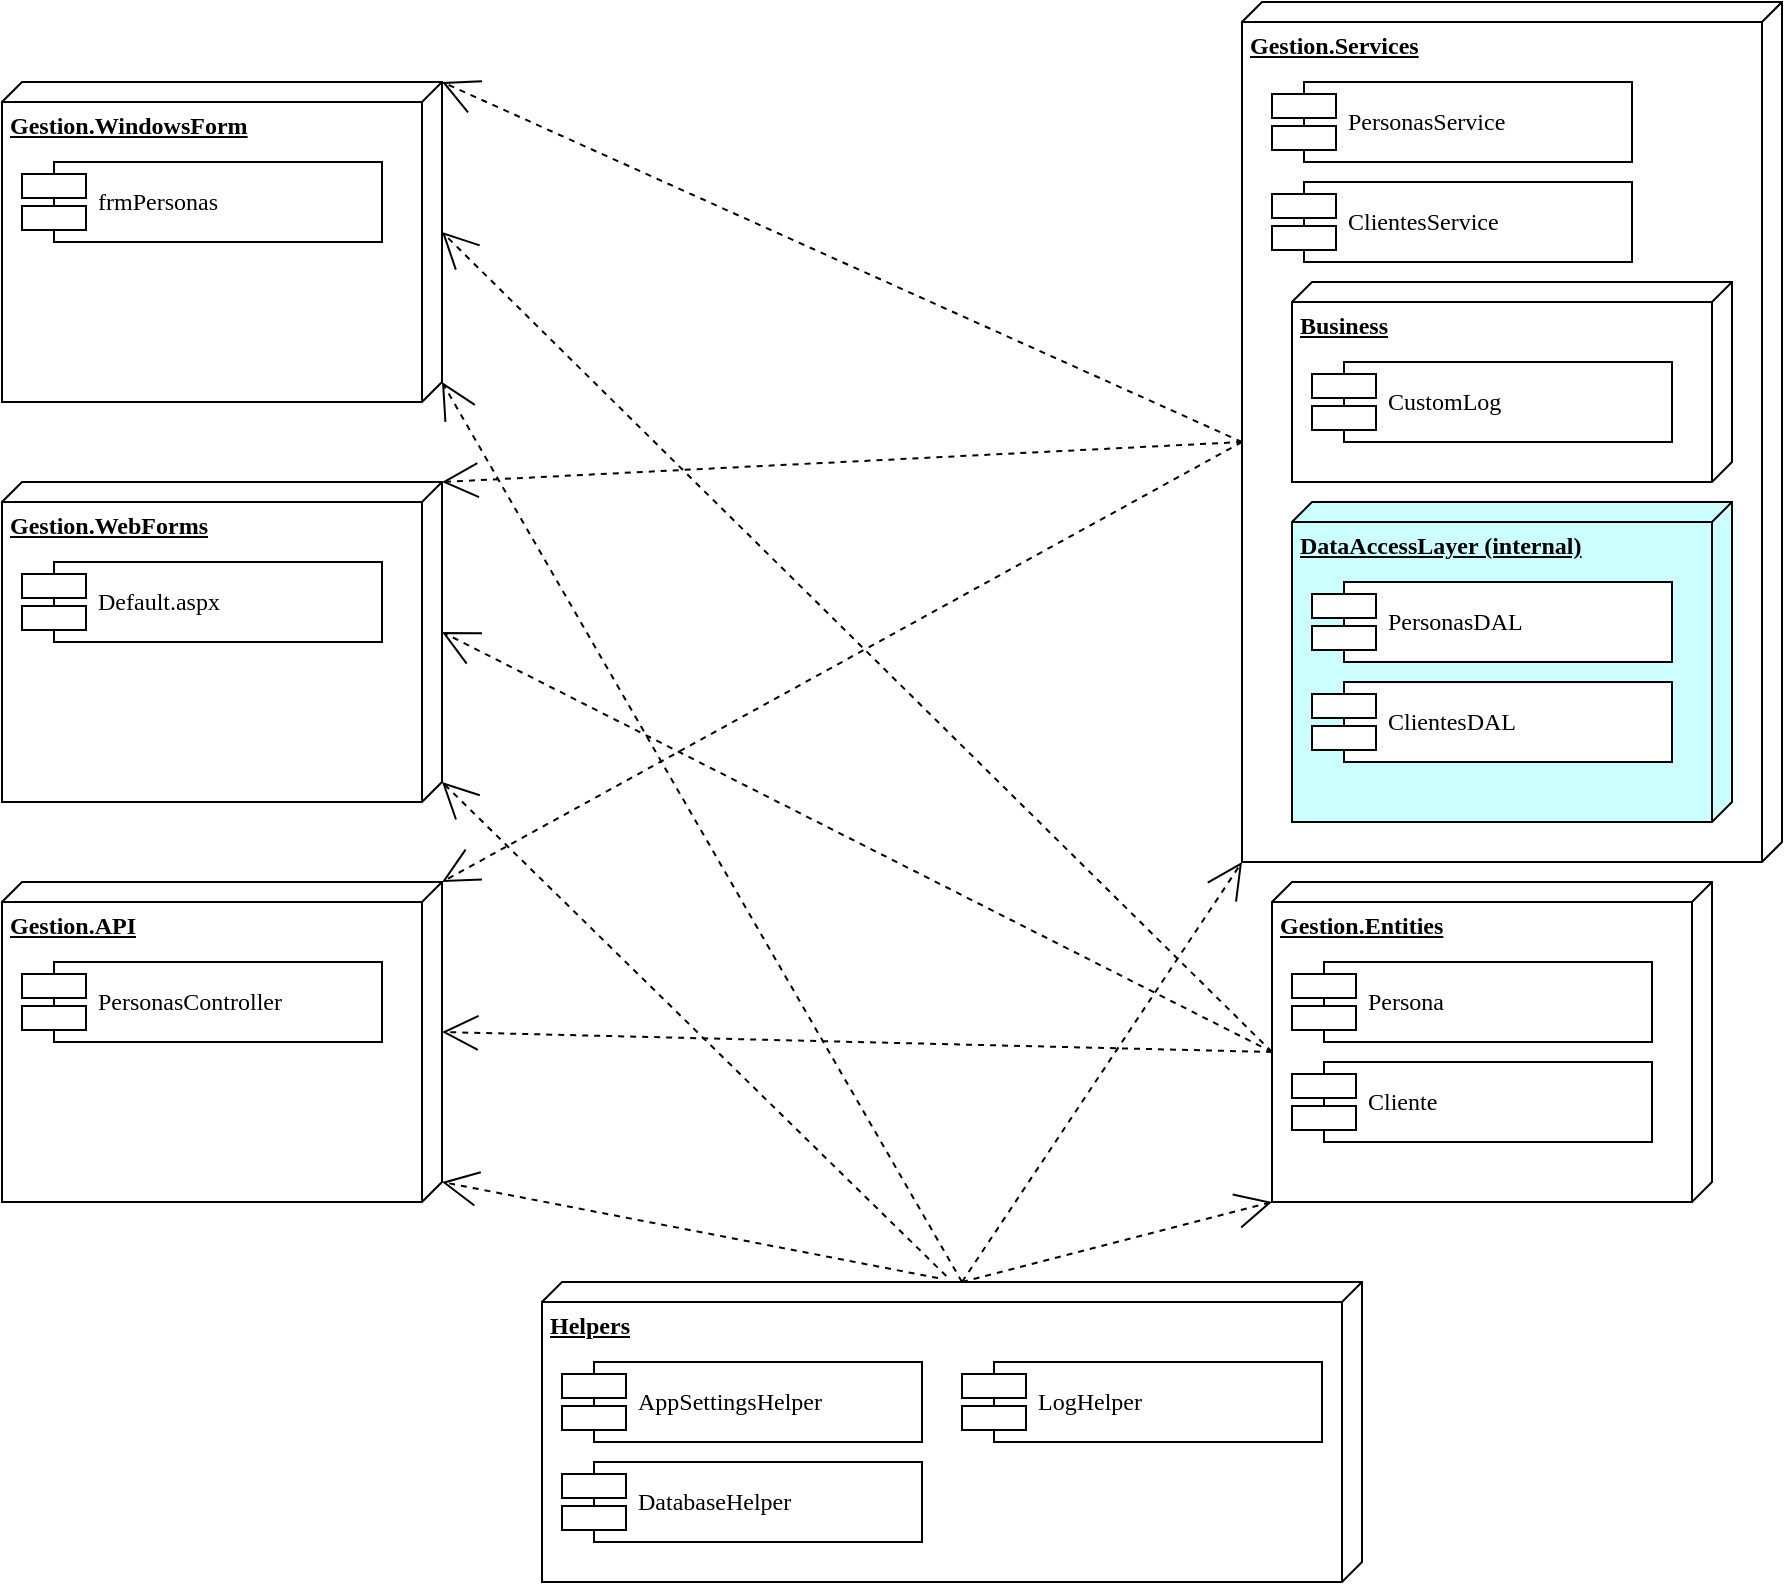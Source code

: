 <mxfile version="10.8.2" type="device"><diagram name="Page-1" id="5f0bae14-7c28-e335-631c-24af17079c00"><mxGraphModel dx="1394" dy="725" grid="1" gridSize="10" guides="1" tooltips="1" connect="1" arrows="1" fold="1" page="1" pageScale="1" pageWidth="1100" pageHeight="850" background="#ffffff" math="0" shadow="0"><root><mxCell id="0"/><mxCell id="1" parent="0"/><mxCell id="phQj2CgvGFaqlO2GGsrY-10" style="edgeStyle=none;rounded=0;html=1;dashed=1;labelBackgroundColor=none;startArrow=none;startFill=0;startSize=8;endArrow=open;endFill=0;endSize=16;fontFamily=Verdana;fontSize=12;entryX=0;entryY=0;entryDx=150;entryDy=0;entryPerimeter=0;exitX=-0.013;exitY=0.517;exitDx=0;exitDy=0;exitPerimeter=0;" edge="1" parent="1" source="39150e848f15840c-2" target="phQj2CgvGFaqlO2GGsrY-44"><mxGeometry relative="1" as="geometry"><mxPoint x="440.143" y="427.5" as="sourcePoint"/><mxPoint x="498" y="292.5" as="targetPoint"/></mxGeometry></mxCell><mxCell id="phQj2CgvGFaqlO2GGsrY-67" value="" style="group" vertex="1" connectable="0" parent="1"><mxGeometry x="755" y="480" width="220" height="160" as="geometry"/></mxCell><mxCell id="phQj2CgvGFaqlO2GGsrY-57" value="&lt;b&gt;Gestion.Entities&lt;/b&gt;&lt;br&gt;" style="verticalAlign=top;align=left;spacingTop=8;spacingLeft=2;spacingRight=12;shape=cube;size=10;direction=south;fontStyle=4;html=1;rounded=0;shadow=0;comic=0;labelBackgroundColor=none;strokeColor=#000000;strokeWidth=1;fillColor=#ffffff;fontFamily=Verdana;fontSize=12;fontColor=#000000;" vertex="1" parent="phQj2CgvGFaqlO2GGsrY-67"><mxGeometry width="220" height="160" as="geometry"/></mxCell><mxCell id="phQj2CgvGFaqlO2GGsrY-58" value="Cliente" style="shape=component;align=left;spacingLeft=36;rounded=0;shadow=0;comic=0;labelBackgroundColor=none;strokeColor=#000000;strokeWidth=1;fillColor=#ffffff;fontFamily=Verdana;fontSize=12;fontColor=#000000;html=1;" vertex="1" parent="phQj2CgvGFaqlO2GGsrY-67"><mxGeometry x="10" y="90" width="180" height="40" as="geometry"/></mxCell><mxCell id="phQj2CgvGFaqlO2GGsrY-59" value="Persona" style="shape=component;align=left;spacingLeft=36;rounded=0;shadow=0;comic=0;labelBackgroundColor=none;strokeColor=#000000;strokeWidth=1;fillColor=#ffffff;fontFamily=Verdana;fontSize=12;fontColor=#000000;html=1;" vertex="1" parent="phQj2CgvGFaqlO2GGsrY-67"><mxGeometry x="10" y="40" width="180" height="40" as="geometry"/></mxCell><mxCell id="phQj2CgvGFaqlO2GGsrY-68" value="" style="group" vertex="1" connectable="0" parent="1"><mxGeometry x="120" y="480" width="220" height="160" as="geometry"/></mxCell><mxCell id="phQj2CgvGFaqlO2GGsrY-44" value="&lt;b&gt;Gestion.API&lt;/b&gt;&lt;br&gt;" style="verticalAlign=top;align=left;spacingTop=8;spacingLeft=2;spacingRight=12;shape=cube;size=10;direction=south;fontStyle=4;html=1;rounded=0;shadow=0;comic=0;labelBackgroundColor=none;strokeColor=#000000;strokeWidth=1;fillColor=#ffffff;fontFamily=Verdana;fontSize=12;fontColor=#000000;" vertex="1" parent="phQj2CgvGFaqlO2GGsrY-68"><mxGeometry width="220" height="160" as="geometry"/></mxCell><mxCell id="phQj2CgvGFaqlO2GGsrY-45" value="PersonasController" style="shape=component;align=left;spacingLeft=36;rounded=0;shadow=0;comic=0;labelBackgroundColor=none;strokeColor=#000000;strokeWidth=1;fillColor=#ffffff;fontFamily=Verdana;fontSize=12;fontColor=#000000;html=1;" vertex="1" parent="phQj2CgvGFaqlO2GGsrY-68"><mxGeometry x="10" y="40" width="180" height="40" as="geometry"/></mxCell><mxCell id="phQj2CgvGFaqlO2GGsrY-69" value="" style="group" vertex="1" connectable="0" parent="1"><mxGeometry x="120" y="280" width="220" height="160" as="geometry"/></mxCell><mxCell id="phQj2CgvGFaqlO2GGsrY-41" value="&lt;b&gt;Gestion.WebForms&lt;/b&gt;&lt;br&gt;" style="verticalAlign=top;align=left;spacingTop=8;spacingLeft=2;spacingRight=12;shape=cube;size=10;direction=south;fontStyle=4;html=1;rounded=0;shadow=0;comic=0;labelBackgroundColor=none;strokeColor=#000000;strokeWidth=1;fillColor=#ffffff;fontFamily=Verdana;fontSize=12;fontColor=#000000;" vertex="1" parent="phQj2CgvGFaqlO2GGsrY-69"><mxGeometry width="220" height="160" as="geometry"/></mxCell><mxCell id="phQj2CgvGFaqlO2GGsrY-42" value="Default.aspx" style="shape=component;align=left;spacingLeft=36;rounded=0;shadow=0;comic=0;labelBackgroundColor=none;strokeColor=#000000;strokeWidth=1;fillColor=#ffffff;fontFamily=Verdana;fontSize=12;fontColor=#000000;html=1;" vertex="1" parent="phQj2CgvGFaqlO2GGsrY-69"><mxGeometry x="10" y="40" width="180" height="40" as="geometry"/></mxCell><mxCell id="phQj2CgvGFaqlO2GGsrY-70" value="" style="group" vertex="1" connectable="0" parent="1"><mxGeometry x="120" y="80" width="220" height="160" as="geometry"/></mxCell><mxCell id="39150e848f15840c-1" value="&lt;b&gt;Gestion.WindowsForm&lt;/b&gt;" style="verticalAlign=top;align=left;spacingTop=8;spacingLeft=2;spacingRight=12;shape=cube;size=10;direction=south;fontStyle=4;html=1;rounded=0;shadow=0;comic=0;labelBackgroundColor=none;strokeColor=#000000;strokeWidth=1;fillColor=#ffffff;fontFamily=Verdana;fontSize=12;fontColor=#000000;" parent="phQj2CgvGFaqlO2GGsrY-70" vertex="1"><mxGeometry width="220" height="160" as="geometry"/></mxCell><mxCell id="phQj2CgvGFaqlO2GGsrY-38" value="frmPersonas" style="shape=component;align=left;spacingLeft=36;rounded=0;shadow=0;comic=0;labelBackgroundColor=none;strokeColor=#000000;strokeWidth=1;fillColor=#ffffff;fontFamily=Verdana;fontSize=12;fontColor=#000000;html=1;" vertex="1" parent="phQj2CgvGFaqlO2GGsrY-70"><mxGeometry x="10" y="40" width="180" height="40" as="geometry"/></mxCell><mxCell id="phQj2CgvGFaqlO2GGsrY-81" value="" style="group" vertex="1" connectable="0" parent="1"><mxGeometry x="740" y="40" width="270" height="430" as="geometry"/></mxCell><mxCell id="phQj2CgvGFaqlO2GGsrY-19" value="&lt;b&gt;Gestion.Services&lt;br&gt;&lt;/b&gt;" style="verticalAlign=top;align=left;spacingTop=8;spacingLeft=2;spacingRight=12;shape=cube;size=10;direction=south;fontStyle=4;html=1;rounded=0;shadow=0;comic=0;labelBackgroundColor=none;strokeColor=#000000;strokeWidth=1;fillColor=#ffffff;fontFamily=Verdana;fontSize=12;fontColor=#000000;" vertex="1" parent="phQj2CgvGFaqlO2GGsrY-81"><mxGeometry width="270" height="430" as="geometry"/></mxCell><mxCell id="phQj2CgvGFaqlO2GGsrY-80" value="" style="group" vertex="1" connectable="0" parent="phQj2CgvGFaqlO2GGsrY-81"><mxGeometry x="15" y="40" width="230" height="370" as="geometry"/></mxCell><mxCell id="phQj2CgvGFaqlO2GGsrY-20" value="PersonasService&lt;br&gt;" style="shape=component;align=left;spacingLeft=36;rounded=0;shadow=0;comic=0;labelBackgroundColor=none;strokeColor=#000000;strokeWidth=1;fillColor=#ffffff;fontFamily=Verdana;fontSize=12;fontColor=#000000;html=1;" vertex="1" parent="phQj2CgvGFaqlO2GGsrY-80"><mxGeometry width="180" height="40" as="geometry"/></mxCell><mxCell id="phQj2CgvGFaqlO2GGsrY-72" value="" style="group" vertex="1" connectable="0" parent="phQj2CgvGFaqlO2GGsrY-80"><mxGeometry x="10" y="210" width="220" height="160" as="geometry"/></mxCell><mxCell id="phQj2CgvGFaqlO2GGsrY-62" value="&lt;b&gt;DataAccessLayer (internal)&lt;/b&gt;&lt;br&gt;" style="verticalAlign=top;align=left;spacingTop=8;spacingLeft=2;spacingRight=12;shape=cube;size=10;direction=south;fontStyle=4;html=1;rounded=0;shadow=0;comic=0;labelBackgroundColor=none;strokeColor=#000000;strokeWidth=1;fillColor=#CCFFFF;fontFamily=Verdana;fontSize=12;fontColor=#000000;" vertex="1" parent="phQj2CgvGFaqlO2GGsrY-72"><mxGeometry width="220" height="160" as="geometry"/></mxCell><mxCell id="phQj2CgvGFaqlO2GGsrY-63" value="ClientesDAL" style="shape=component;align=left;spacingLeft=36;rounded=0;shadow=0;comic=0;labelBackgroundColor=none;strokeColor=#000000;strokeWidth=1;fillColor=#ffffff;fontFamily=Verdana;fontSize=12;fontColor=#000000;html=1;" vertex="1" parent="phQj2CgvGFaqlO2GGsrY-72"><mxGeometry x="10" y="90" width="180" height="40" as="geometry"/></mxCell><mxCell id="phQj2CgvGFaqlO2GGsrY-64" value="PersonasDAL" style="shape=component;align=left;spacingLeft=36;rounded=0;shadow=0;comic=0;labelBackgroundColor=none;strokeColor=#000000;strokeWidth=1;fillColor=#ffffff;fontFamily=Verdana;fontSize=12;fontColor=#000000;html=1;" vertex="1" parent="phQj2CgvGFaqlO2GGsrY-72"><mxGeometry x="10" y="40" width="180" height="40" as="geometry"/></mxCell><mxCell id="phQj2CgvGFaqlO2GGsrY-21" value="ClientesService&lt;br&gt;" style="shape=component;align=left;spacingLeft=36;rounded=0;shadow=0;comic=0;labelBackgroundColor=none;strokeColor=#000000;strokeWidth=1;fillColor=#ffffff;fontFamily=Verdana;fontSize=12;fontColor=#000000;html=1;" vertex="1" parent="phQj2CgvGFaqlO2GGsrY-80"><mxGeometry y="50" width="180" height="40" as="geometry"/></mxCell><mxCell id="phQj2CgvGFaqlO2GGsrY-74" value="" style="group" vertex="1" connectable="0" parent="phQj2CgvGFaqlO2GGsrY-80"><mxGeometry x="10" y="100" width="220" height="100" as="geometry"/></mxCell><mxCell id="phQj2CgvGFaqlO2GGsrY-48" value="&lt;b&gt;Business&lt;/b&gt;&lt;br&gt;" style="verticalAlign=top;align=left;spacingTop=8;spacingLeft=2;spacingRight=12;shape=cube;size=10;direction=south;fontStyle=4;html=1;rounded=0;shadow=0;comic=0;labelBackgroundColor=none;strokeColor=#000000;strokeWidth=1;fillColor=#ffffff;fontFamily=Verdana;fontSize=12;fontColor=#000000;" vertex="1" parent="phQj2CgvGFaqlO2GGsrY-74"><mxGeometry width="220" height="100" as="geometry"/></mxCell><mxCell id="phQj2CgvGFaqlO2GGsrY-49" value="CustomLog" style="shape=component;align=left;spacingLeft=36;rounded=0;shadow=0;comic=0;labelBackgroundColor=none;strokeColor=#000000;strokeWidth=1;fillColor=#ffffff;fontFamily=Verdana;fontSize=12;fontColor=#000000;html=1;" vertex="1" parent="phQj2CgvGFaqlO2GGsrY-74"><mxGeometry x="10" y="40" width="180" height="40" as="geometry"/></mxCell><mxCell id="phQj2CgvGFaqlO2GGsrY-82" style="edgeStyle=none;rounded=0;html=1;dashed=1;labelBackgroundColor=none;startArrow=none;startFill=0;startSize=8;endArrow=open;endFill=0;endSize=16;fontFamily=Verdana;fontSize=12;entryX=0;entryY=0;entryDx=150;entryDy=0;entryPerimeter=0;exitX=-0.02;exitY=0.507;exitDx=0;exitDy=0;exitPerimeter=0;" edge="1" parent="1" source="39150e848f15840c-2" target="phQj2CgvGFaqlO2GGsrY-41"><mxGeometry relative="1" as="geometry"><mxPoint x="450.143" y="437.5" as="sourcePoint"/><mxPoint x="508" y="302.5" as="targetPoint"/></mxGeometry></mxCell><mxCell id="phQj2CgvGFaqlO2GGsrY-83" style="edgeStyle=none;rounded=0;html=1;dashed=1;labelBackgroundColor=none;startArrow=none;startFill=0;startSize=8;endArrow=open;endFill=0;endSize=16;fontFamily=Verdana;fontSize=12;entryX=0;entryY=0;entryDx=75;entryDy=0;entryPerimeter=0;exitX=0;exitY=0;exitDx=85;exitDy=220;exitPerimeter=0;" edge="1" parent="1" source="phQj2CgvGFaqlO2GGsrY-57" target="phQj2CgvGFaqlO2GGsrY-44"><mxGeometry relative="1" as="geometry"><mxPoint x="730" y="570" as="sourcePoint"/><mxPoint x="618" y="360" as="targetPoint"/></mxGeometry></mxCell><mxCell id="phQj2CgvGFaqlO2GGsrY-84" style="edgeStyle=none;rounded=0;html=1;dashed=1;labelBackgroundColor=none;startArrow=none;startFill=0;startSize=8;endArrow=open;endFill=0;endSize=16;fontFamily=Verdana;fontSize=12;entryX=0;entryY=0;entryDx=150;entryDy=0;entryPerimeter=0;exitX=0;exitY=0;exitDx=0;exitDy=200;exitPerimeter=0;" edge="1" parent="1" source="39150e848f15840c-2" target="39150e848f15840c-1"><mxGeometry relative="1" as="geometry"><mxPoint x="470.143" y="457.5" as="sourcePoint"/><mxPoint x="528" y="322.5" as="targetPoint"/></mxGeometry></mxCell><mxCell id="phQj2CgvGFaqlO2GGsrY-85" style="edgeStyle=none;rounded=0;html=1;dashed=1;labelBackgroundColor=none;startArrow=none;startFill=0;startSize=8;endArrow=open;endFill=0;endSize=16;fontFamily=Verdana;fontSize=12;exitX=0;exitY=0;exitDx=220;exitDy=270;exitPerimeter=0;entryX=0;entryY=0;entryDx=0;entryDy=0;entryPerimeter=0;" edge="1" parent="1" source="phQj2CgvGFaqlO2GGsrY-19" target="phQj2CgvGFaqlO2GGsrY-44"><mxGeometry relative="1" as="geometry"><mxPoint x="730" y="250" as="sourcePoint"/><mxPoint x="370" y="562" as="targetPoint"/></mxGeometry></mxCell><mxCell id="phQj2CgvGFaqlO2GGsrY-87" style="edgeStyle=none;rounded=0;html=1;dashed=1;labelBackgroundColor=none;startArrow=none;startFill=0;startSize=8;endArrow=open;endFill=0;endSize=16;fontFamily=Verdana;fontSize=12;entryX=0;entryY=0;entryDx=75;entryDy=0;entryPerimeter=0;exitX=0;exitY=0;exitDx=85;exitDy=220;exitPerimeter=0;" edge="1" parent="1" source="phQj2CgvGFaqlO2GGsrY-57" target="phQj2CgvGFaqlO2GGsrY-41"><mxGeometry relative="1" as="geometry"><mxPoint x="750" y="575" as="sourcePoint"/><mxPoint x="350" y="565" as="targetPoint"/></mxGeometry></mxCell><mxCell id="phQj2CgvGFaqlO2GGsrY-88" style="edgeStyle=none;rounded=0;html=1;dashed=1;labelBackgroundColor=none;startArrow=none;startFill=0;startSize=8;endArrow=open;endFill=0;endSize=16;fontFamily=Verdana;fontSize=12;entryX=0;entryY=0;entryDx=75;entryDy=0;entryPerimeter=0;exitX=0;exitY=0;exitDx=85;exitDy=220;exitPerimeter=0;" edge="1" parent="1" source="phQj2CgvGFaqlO2GGsrY-57" target="39150e848f15840c-1"><mxGeometry relative="1" as="geometry"><mxPoint x="750" y="575" as="sourcePoint"/><mxPoint x="350" y="365" as="targetPoint"/></mxGeometry></mxCell><mxCell id="phQj2CgvGFaqlO2GGsrY-89" style="edgeStyle=none;rounded=0;html=1;dashed=1;labelBackgroundColor=none;startArrow=none;startFill=0;startSize=8;endArrow=open;endFill=0;endSize=16;fontFamily=Verdana;fontSize=12;exitX=0;exitY=0;exitDx=220;exitDy=270;exitPerimeter=0;entryX=0;entryY=0;entryDx=0;entryDy=0;entryPerimeter=0;" edge="1" parent="1" source="phQj2CgvGFaqlO2GGsrY-19" target="phQj2CgvGFaqlO2GGsrY-41"><mxGeometry relative="1" as="geometry"><mxPoint x="750" y="270" as="sourcePoint"/><mxPoint x="350" y="490" as="targetPoint"/></mxGeometry></mxCell><mxCell id="phQj2CgvGFaqlO2GGsrY-90" style="edgeStyle=none;rounded=0;html=1;dashed=1;labelBackgroundColor=none;startArrow=none;startFill=0;startSize=8;endArrow=open;endFill=0;endSize=16;fontFamily=Verdana;fontSize=12;entryX=0;entryY=0;entryDx=0;entryDy=0;entryPerimeter=0;" edge="1" parent="1" target="39150e848f15840c-1"><mxGeometry relative="1" as="geometry"><mxPoint x="740" y="260" as="sourcePoint"/><mxPoint x="350" y="290" as="targetPoint"/></mxGeometry></mxCell><mxCell id="phQj2CgvGFaqlO2GGsrY-91" style="edgeStyle=none;rounded=0;html=1;dashed=1;labelBackgroundColor=none;startArrow=none;startFill=0;startSize=8;endArrow=open;endFill=0;endSize=16;fontFamily=Verdana;fontSize=12;exitX=0;exitY=0;exitDx=0;exitDy=200;exitPerimeter=0;entryX=1;entryY=1;entryDx=0;entryDy=0;entryPerimeter=0;" edge="1" parent="1" source="39150e848f15840c-2" target="phQj2CgvGFaqlO2GGsrY-57"><mxGeometry relative="1" as="geometry"><mxPoint x="1010.143" y="650" as="sourcePoint"/><mxPoint x="730" y="640" as="targetPoint"/></mxGeometry></mxCell><mxCell id="phQj2CgvGFaqlO2GGsrY-92" value="" style="group" vertex="1" connectable="0" parent="1"><mxGeometry x="390" y="680" width="410" height="150" as="geometry"/></mxCell><mxCell id="39150e848f15840c-2" value="&lt;b&gt;Helpers&lt;br&gt;&lt;/b&gt;&lt;br&gt;" style="verticalAlign=top;align=left;spacingTop=8;spacingLeft=2;spacingRight=12;shape=cube;size=10;direction=south;fontStyle=4;html=1;rounded=0;shadow=0;comic=0;labelBackgroundColor=none;strokeColor=#000000;strokeWidth=1;fillColor=#ffffff;fontFamily=Verdana;fontSize=12;fontColor=#000000;" parent="phQj2CgvGFaqlO2GGsrY-92" vertex="1"><mxGeometry width="410" height="150" as="geometry"/></mxCell><mxCell id="phQj2CgvGFaqlO2GGsrY-2" value="DatabaseHelper" style="shape=component;align=left;spacingLeft=36;rounded=0;shadow=0;comic=0;labelBackgroundColor=none;strokeColor=#000000;strokeWidth=1;fillColor=#ffffff;fontFamily=Verdana;fontSize=12;fontColor=#000000;html=1;" vertex="1" parent="phQj2CgvGFaqlO2GGsrY-92"><mxGeometry x="10" y="90" width="180" height="40" as="geometry"/></mxCell><mxCell id="39150e848f15840c-7" value="AppSettingsHelper" style="shape=component;align=left;spacingLeft=36;rounded=0;shadow=0;comic=0;labelBackgroundColor=none;strokeColor=#000000;strokeWidth=1;fillColor=#ffffff;fontFamily=Verdana;fontSize=12;fontColor=#000000;html=1;" parent="phQj2CgvGFaqlO2GGsrY-92" vertex="1"><mxGeometry x="10" y="40" width="180" height="40" as="geometry"/></mxCell><mxCell id="phQj2CgvGFaqlO2GGsrY-1" value="LogHelper" style="shape=component;align=left;spacingLeft=36;rounded=0;shadow=0;comic=0;labelBackgroundColor=none;strokeColor=#000000;strokeWidth=1;fillColor=#ffffff;fontFamily=Verdana;fontSize=12;fontColor=#000000;html=1;" vertex="1" parent="phQj2CgvGFaqlO2GGsrY-92"><mxGeometry x="210" y="40" width="180" height="40" as="geometry"/></mxCell><mxCell id="phQj2CgvGFaqlO2GGsrY-93" style="edgeStyle=none;rounded=0;html=1;dashed=1;labelBackgroundColor=none;startArrow=none;startFill=0;startSize=8;endArrow=open;endFill=0;endSize=16;fontFamily=Verdana;fontSize=12;exitX=0;exitY=0;exitDx=0;exitDy=200;exitPerimeter=0;entryX=1;entryY=1;entryDx=0;entryDy=0;entryPerimeter=0;" edge="1" parent="1" source="39150e848f15840c-2" target="phQj2CgvGFaqlO2GGsrY-19"><mxGeometry relative="1" as="geometry"><mxPoint x="610" y="690" as="sourcePoint"/><mxPoint x="750" y="650" as="targetPoint"/></mxGeometry></mxCell></root></mxGraphModel></diagram></mxfile>